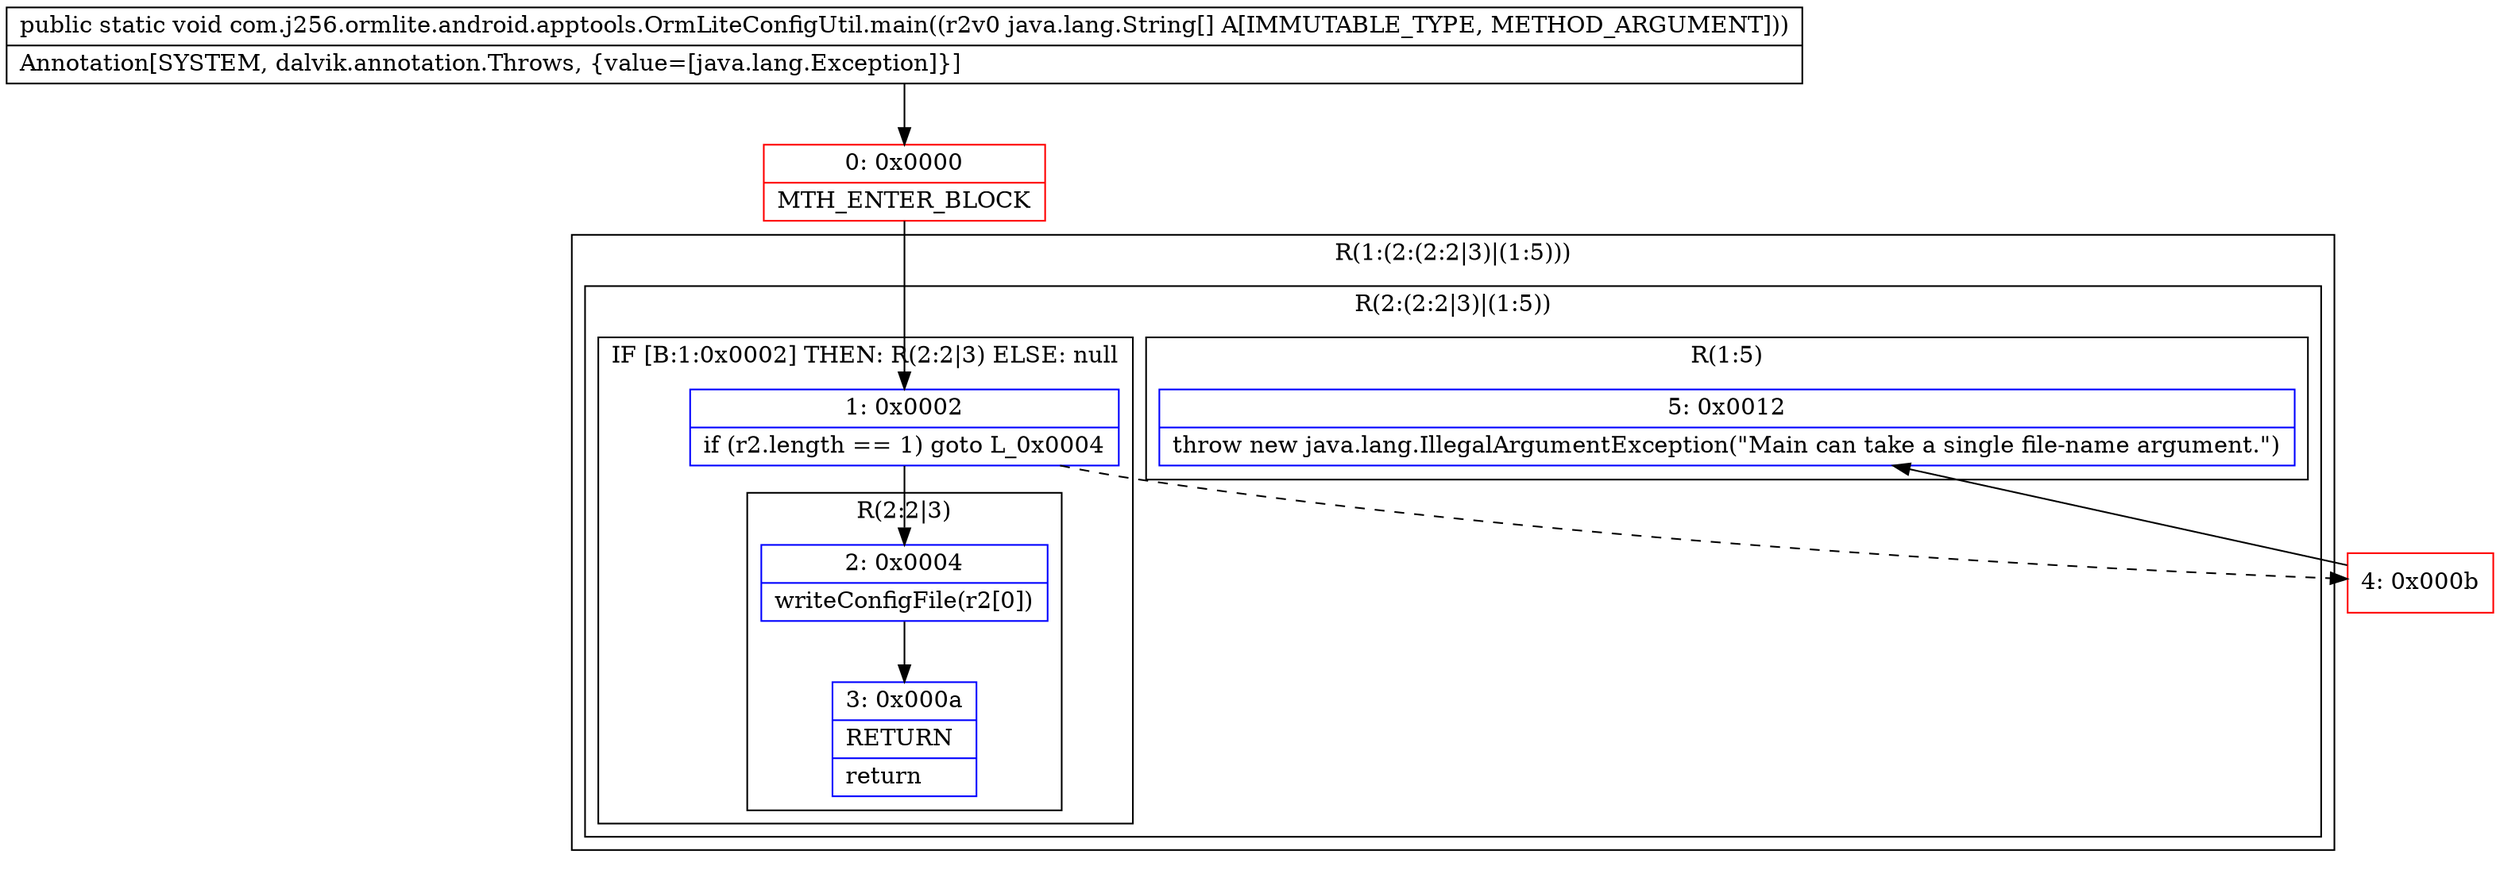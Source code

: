 digraph "CFG forcom.j256.ormlite.android.apptools.OrmLiteConfigUtil.main([Ljava\/lang\/String;)V" {
subgraph cluster_Region_119587822 {
label = "R(1:(2:(2:2|3)|(1:5)))";
node [shape=record,color=blue];
subgraph cluster_Region_2090666472 {
label = "R(2:(2:2|3)|(1:5))";
node [shape=record,color=blue];
subgraph cluster_IfRegion_383111466 {
label = "IF [B:1:0x0002] THEN: R(2:2|3) ELSE: null";
node [shape=record,color=blue];
Node_1 [shape=record,label="{1\:\ 0x0002|if (r2.length == 1) goto L_0x0004\l}"];
subgraph cluster_Region_941057249 {
label = "R(2:2|3)";
node [shape=record,color=blue];
Node_2 [shape=record,label="{2\:\ 0x0004|writeConfigFile(r2[0])\l}"];
Node_3 [shape=record,label="{3\:\ 0x000a|RETURN\l|return\l}"];
}
}
subgraph cluster_Region_959053758 {
label = "R(1:5)";
node [shape=record,color=blue];
Node_5 [shape=record,label="{5\:\ 0x0012|throw new java.lang.IllegalArgumentException(\"Main can take a single file\-name argument.\")\l}"];
}
}
}
Node_0 [shape=record,color=red,label="{0\:\ 0x0000|MTH_ENTER_BLOCK\l}"];
Node_4 [shape=record,color=red,label="{4\:\ 0x000b}"];
MethodNode[shape=record,label="{public static void com.j256.ormlite.android.apptools.OrmLiteConfigUtil.main((r2v0 java.lang.String[] A[IMMUTABLE_TYPE, METHOD_ARGUMENT]))  | Annotation[SYSTEM, dalvik.annotation.Throws, \{value=[java.lang.Exception]\}]\l}"];
MethodNode -> Node_0;
Node_1 -> Node_2;
Node_1 -> Node_4[style=dashed];
Node_2 -> Node_3;
Node_0 -> Node_1;
Node_4 -> Node_5;
}

